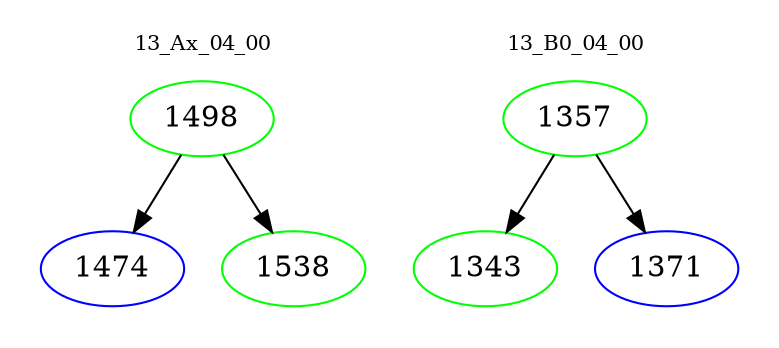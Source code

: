 digraph{
subgraph cluster_0 {
color = white
label = "13_Ax_04_00";
fontsize=10;
T0_1498 [label="1498", color="green"]
T0_1498 -> T0_1474 [color="black"]
T0_1474 [label="1474", color="blue"]
T0_1498 -> T0_1538 [color="black"]
T0_1538 [label="1538", color="green"]
}
subgraph cluster_1 {
color = white
label = "13_B0_04_00";
fontsize=10;
T1_1357 [label="1357", color="green"]
T1_1357 -> T1_1343 [color="black"]
T1_1343 [label="1343", color="green"]
T1_1357 -> T1_1371 [color="black"]
T1_1371 [label="1371", color="blue"]
}
}
